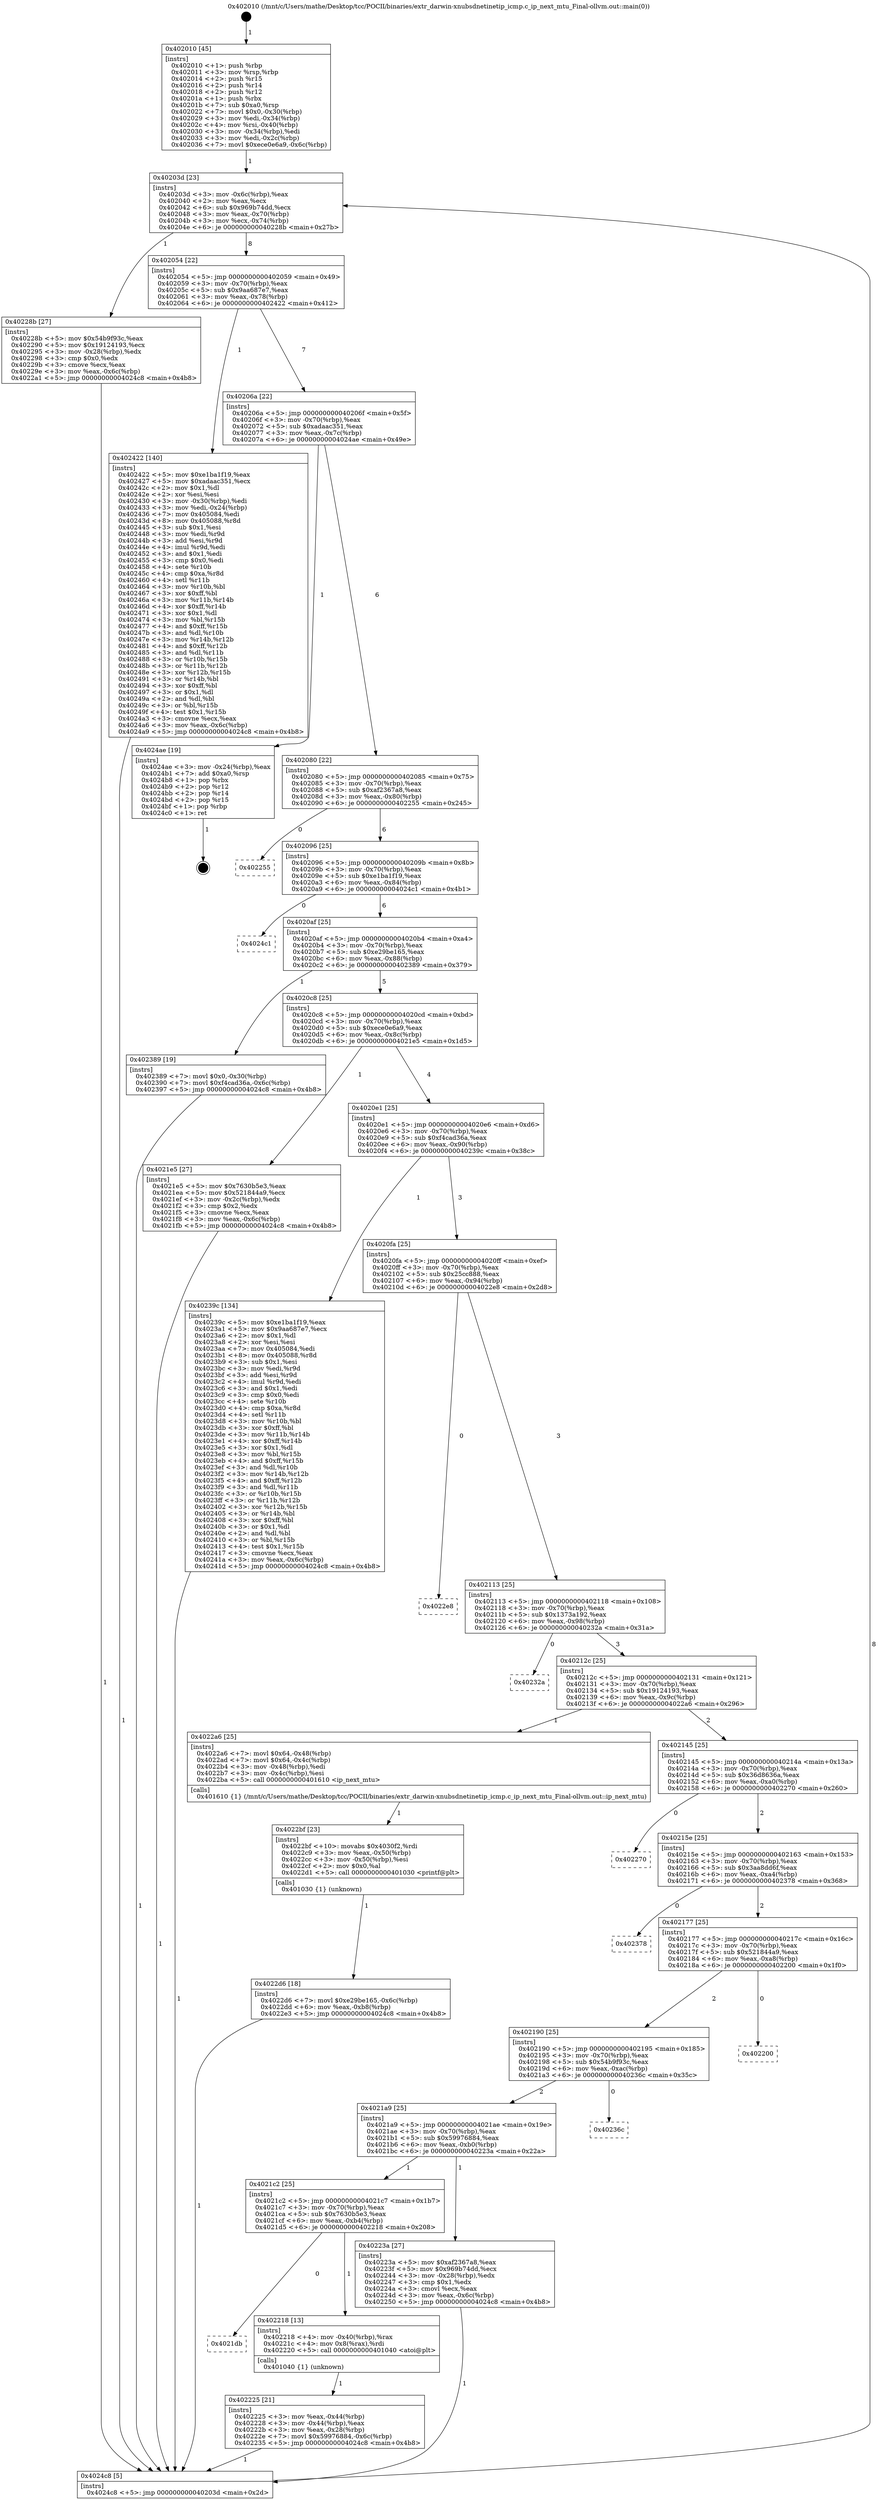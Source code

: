 digraph "0x402010" {
  label = "0x402010 (/mnt/c/Users/mathe/Desktop/tcc/POCII/binaries/extr_darwin-xnubsdnetinetip_icmp.c_ip_next_mtu_Final-ollvm.out::main(0))"
  labelloc = "t"
  node[shape=record]

  Entry [label="",width=0.3,height=0.3,shape=circle,fillcolor=black,style=filled]
  "0x40203d" [label="{
     0x40203d [23]\l
     | [instrs]\l
     &nbsp;&nbsp;0x40203d \<+3\>: mov -0x6c(%rbp),%eax\l
     &nbsp;&nbsp;0x402040 \<+2\>: mov %eax,%ecx\l
     &nbsp;&nbsp;0x402042 \<+6\>: sub $0x969b74dd,%ecx\l
     &nbsp;&nbsp;0x402048 \<+3\>: mov %eax,-0x70(%rbp)\l
     &nbsp;&nbsp;0x40204b \<+3\>: mov %ecx,-0x74(%rbp)\l
     &nbsp;&nbsp;0x40204e \<+6\>: je 000000000040228b \<main+0x27b\>\l
  }"]
  "0x40228b" [label="{
     0x40228b [27]\l
     | [instrs]\l
     &nbsp;&nbsp;0x40228b \<+5\>: mov $0x54b9f93c,%eax\l
     &nbsp;&nbsp;0x402290 \<+5\>: mov $0x19124193,%ecx\l
     &nbsp;&nbsp;0x402295 \<+3\>: mov -0x28(%rbp),%edx\l
     &nbsp;&nbsp;0x402298 \<+3\>: cmp $0x0,%edx\l
     &nbsp;&nbsp;0x40229b \<+3\>: cmove %ecx,%eax\l
     &nbsp;&nbsp;0x40229e \<+3\>: mov %eax,-0x6c(%rbp)\l
     &nbsp;&nbsp;0x4022a1 \<+5\>: jmp 00000000004024c8 \<main+0x4b8\>\l
  }"]
  "0x402054" [label="{
     0x402054 [22]\l
     | [instrs]\l
     &nbsp;&nbsp;0x402054 \<+5\>: jmp 0000000000402059 \<main+0x49\>\l
     &nbsp;&nbsp;0x402059 \<+3\>: mov -0x70(%rbp),%eax\l
     &nbsp;&nbsp;0x40205c \<+5\>: sub $0x9aa687e7,%eax\l
     &nbsp;&nbsp;0x402061 \<+3\>: mov %eax,-0x78(%rbp)\l
     &nbsp;&nbsp;0x402064 \<+6\>: je 0000000000402422 \<main+0x412\>\l
  }"]
  Exit [label="",width=0.3,height=0.3,shape=circle,fillcolor=black,style=filled,peripheries=2]
  "0x402422" [label="{
     0x402422 [140]\l
     | [instrs]\l
     &nbsp;&nbsp;0x402422 \<+5\>: mov $0xe1ba1f19,%eax\l
     &nbsp;&nbsp;0x402427 \<+5\>: mov $0xadaac351,%ecx\l
     &nbsp;&nbsp;0x40242c \<+2\>: mov $0x1,%dl\l
     &nbsp;&nbsp;0x40242e \<+2\>: xor %esi,%esi\l
     &nbsp;&nbsp;0x402430 \<+3\>: mov -0x30(%rbp),%edi\l
     &nbsp;&nbsp;0x402433 \<+3\>: mov %edi,-0x24(%rbp)\l
     &nbsp;&nbsp;0x402436 \<+7\>: mov 0x405084,%edi\l
     &nbsp;&nbsp;0x40243d \<+8\>: mov 0x405088,%r8d\l
     &nbsp;&nbsp;0x402445 \<+3\>: sub $0x1,%esi\l
     &nbsp;&nbsp;0x402448 \<+3\>: mov %edi,%r9d\l
     &nbsp;&nbsp;0x40244b \<+3\>: add %esi,%r9d\l
     &nbsp;&nbsp;0x40244e \<+4\>: imul %r9d,%edi\l
     &nbsp;&nbsp;0x402452 \<+3\>: and $0x1,%edi\l
     &nbsp;&nbsp;0x402455 \<+3\>: cmp $0x0,%edi\l
     &nbsp;&nbsp;0x402458 \<+4\>: sete %r10b\l
     &nbsp;&nbsp;0x40245c \<+4\>: cmp $0xa,%r8d\l
     &nbsp;&nbsp;0x402460 \<+4\>: setl %r11b\l
     &nbsp;&nbsp;0x402464 \<+3\>: mov %r10b,%bl\l
     &nbsp;&nbsp;0x402467 \<+3\>: xor $0xff,%bl\l
     &nbsp;&nbsp;0x40246a \<+3\>: mov %r11b,%r14b\l
     &nbsp;&nbsp;0x40246d \<+4\>: xor $0xff,%r14b\l
     &nbsp;&nbsp;0x402471 \<+3\>: xor $0x1,%dl\l
     &nbsp;&nbsp;0x402474 \<+3\>: mov %bl,%r15b\l
     &nbsp;&nbsp;0x402477 \<+4\>: and $0xff,%r15b\l
     &nbsp;&nbsp;0x40247b \<+3\>: and %dl,%r10b\l
     &nbsp;&nbsp;0x40247e \<+3\>: mov %r14b,%r12b\l
     &nbsp;&nbsp;0x402481 \<+4\>: and $0xff,%r12b\l
     &nbsp;&nbsp;0x402485 \<+3\>: and %dl,%r11b\l
     &nbsp;&nbsp;0x402488 \<+3\>: or %r10b,%r15b\l
     &nbsp;&nbsp;0x40248b \<+3\>: or %r11b,%r12b\l
     &nbsp;&nbsp;0x40248e \<+3\>: xor %r12b,%r15b\l
     &nbsp;&nbsp;0x402491 \<+3\>: or %r14b,%bl\l
     &nbsp;&nbsp;0x402494 \<+3\>: xor $0xff,%bl\l
     &nbsp;&nbsp;0x402497 \<+3\>: or $0x1,%dl\l
     &nbsp;&nbsp;0x40249a \<+2\>: and %dl,%bl\l
     &nbsp;&nbsp;0x40249c \<+3\>: or %bl,%r15b\l
     &nbsp;&nbsp;0x40249f \<+4\>: test $0x1,%r15b\l
     &nbsp;&nbsp;0x4024a3 \<+3\>: cmovne %ecx,%eax\l
     &nbsp;&nbsp;0x4024a6 \<+3\>: mov %eax,-0x6c(%rbp)\l
     &nbsp;&nbsp;0x4024a9 \<+5\>: jmp 00000000004024c8 \<main+0x4b8\>\l
  }"]
  "0x40206a" [label="{
     0x40206a [22]\l
     | [instrs]\l
     &nbsp;&nbsp;0x40206a \<+5\>: jmp 000000000040206f \<main+0x5f\>\l
     &nbsp;&nbsp;0x40206f \<+3\>: mov -0x70(%rbp),%eax\l
     &nbsp;&nbsp;0x402072 \<+5\>: sub $0xadaac351,%eax\l
     &nbsp;&nbsp;0x402077 \<+3\>: mov %eax,-0x7c(%rbp)\l
     &nbsp;&nbsp;0x40207a \<+6\>: je 00000000004024ae \<main+0x49e\>\l
  }"]
  "0x4022d6" [label="{
     0x4022d6 [18]\l
     | [instrs]\l
     &nbsp;&nbsp;0x4022d6 \<+7\>: movl $0xe29be165,-0x6c(%rbp)\l
     &nbsp;&nbsp;0x4022dd \<+6\>: mov %eax,-0xb8(%rbp)\l
     &nbsp;&nbsp;0x4022e3 \<+5\>: jmp 00000000004024c8 \<main+0x4b8\>\l
  }"]
  "0x4024ae" [label="{
     0x4024ae [19]\l
     | [instrs]\l
     &nbsp;&nbsp;0x4024ae \<+3\>: mov -0x24(%rbp),%eax\l
     &nbsp;&nbsp;0x4024b1 \<+7\>: add $0xa0,%rsp\l
     &nbsp;&nbsp;0x4024b8 \<+1\>: pop %rbx\l
     &nbsp;&nbsp;0x4024b9 \<+2\>: pop %r12\l
     &nbsp;&nbsp;0x4024bb \<+2\>: pop %r14\l
     &nbsp;&nbsp;0x4024bd \<+2\>: pop %r15\l
     &nbsp;&nbsp;0x4024bf \<+1\>: pop %rbp\l
     &nbsp;&nbsp;0x4024c0 \<+1\>: ret\l
  }"]
  "0x402080" [label="{
     0x402080 [22]\l
     | [instrs]\l
     &nbsp;&nbsp;0x402080 \<+5\>: jmp 0000000000402085 \<main+0x75\>\l
     &nbsp;&nbsp;0x402085 \<+3\>: mov -0x70(%rbp),%eax\l
     &nbsp;&nbsp;0x402088 \<+5\>: sub $0xaf2367a8,%eax\l
     &nbsp;&nbsp;0x40208d \<+3\>: mov %eax,-0x80(%rbp)\l
     &nbsp;&nbsp;0x402090 \<+6\>: je 0000000000402255 \<main+0x245\>\l
  }"]
  "0x4022bf" [label="{
     0x4022bf [23]\l
     | [instrs]\l
     &nbsp;&nbsp;0x4022bf \<+10\>: movabs $0x4030f2,%rdi\l
     &nbsp;&nbsp;0x4022c9 \<+3\>: mov %eax,-0x50(%rbp)\l
     &nbsp;&nbsp;0x4022cc \<+3\>: mov -0x50(%rbp),%esi\l
     &nbsp;&nbsp;0x4022cf \<+2\>: mov $0x0,%al\l
     &nbsp;&nbsp;0x4022d1 \<+5\>: call 0000000000401030 \<printf@plt\>\l
     | [calls]\l
     &nbsp;&nbsp;0x401030 \{1\} (unknown)\l
  }"]
  "0x402255" [label="{
     0x402255\l
  }", style=dashed]
  "0x402096" [label="{
     0x402096 [25]\l
     | [instrs]\l
     &nbsp;&nbsp;0x402096 \<+5\>: jmp 000000000040209b \<main+0x8b\>\l
     &nbsp;&nbsp;0x40209b \<+3\>: mov -0x70(%rbp),%eax\l
     &nbsp;&nbsp;0x40209e \<+5\>: sub $0xe1ba1f19,%eax\l
     &nbsp;&nbsp;0x4020a3 \<+6\>: mov %eax,-0x84(%rbp)\l
     &nbsp;&nbsp;0x4020a9 \<+6\>: je 00000000004024c1 \<main+0x4b1\>\l
  }"]
  "0x402225" [label="{
     0x402225 [21]\l
     | [instrs]\l
     &nbsp;&nbsp;0x402225 \<+3\>: mov %eax,-0x44(%rbp)\l
     &nbsp;&nbsp;0x402228 \<+3\>: mov -0x44(%rbp),%eax\l
     &nbsp;&nbsp;0x40222b \<+3\>: mov %eax,-0x28(%rbp)\l
     &nbsp;&nbsp;0x40222e \<+7\>: movl $0x59976884,-0x6c(%rbp)\l
     &nbsp;&nbsp;0x402235 \<+5\>: jmp 00000000004024c8 \<main+0x4b8\>\l
  }"]
  "0x4024c1" [label="{
     0x4024c1\l
  }", style=dashed]
  "0x4020af" [label="{
     0x4020af [25]\l
     | [instrs]\l
     &nbsp;&nbsp;0x4020af \<+5\>: jmp 00000000004020b4 \<main+0xa4\>\l
     &nbsp;&nbsp;0x4020b4 \<+3\>: mov -0x70(%rbp),%eax\l
     &nbsp;&nbsp;0x4020b7 \<+5\>: sub $0xe29be165,%eax\l
     &nbsp;&nbsp;0x4020bc \<+6\>: mov %eax,-0x88(%rbp)\l
     &nbsp;&nbsp;0x4020c2 \<+6\>: je 0000000000402389 \<main+0x379\>\l
  }"]
  "0x4021db" [label="{
     0x4021db\l
  }", style=dashed]
  "0x402389" [label="{
     0x402389 [19]\l
     | [instrs]\l
     &nbsp;&nbsp;0x402389 \<+7\>: movl $0x0,-0x30(%rbp)\l
     &nbsp;&nbsp;0x402390 \<+7\>: movl $0xf4cad36a,-0x6c(%rbp)\l
     &nbsp;&nbsp;0x402397 \<+5\>: jmp 00000000004024c8 \<main+0x4b8\>\l
  }"]
  "0x4020c8" [label="{
     0x4020c8 [25]\l
     | [instrs]\l
     &nbsp;&nbsp;0x4020c8 \<+5\>: jmp 00000000004020cd \<main+0xbd\>\l
     &nbsp;&nbsp;0x4020cd \<+3\>: mov -0x70(%rbp),%eax\l
     &nbsp;&nbsp;0x4020d0 \<+5\>: sub $0xece0e6a9,%eax\l
     &nbsp;&nbsp;0x4020d5 \<+6\>: mov %eax,-0x8c(%rbp)\l
     &nbsp;&nbsp;0x4020db \<+6\>: je 00000000004021e5 \<main+0x1d5\>\l
  }"]
  "0x402218" [label="{
     0x402218 [13]\l
     | [instrs]\l
     &nbsp;&nbsp;0x402218 \<+4\>: mov -0x40(%rbp),%rax\l
     &nbsp;&nbsp;0x40221c \<+4\>: mov 0x8(%rax),%rdi\l
     &nbsp;&nbsp;0x402220 \<+5\>: call 0000000000401040 \<atoi@plt\>\l
     | [calls]\l
     &nbsp;&nbsp;0x401040 \{1\} (unknown)\l
  }"]
  "0x4021e5" [label="{
     0x4021e5 [27]\l
     | [instrs]\l
     &nbsp;&nbsp;0x4021e5 \<+5\>: mov $0x7630b5e3,%eax\l
     &nbsp;&nbsp;0x4021ea \<+5\>: mov $0x521844a9,%ecx\l
     &nbsp;&nbsp;0x4021ef \<+3\>: mov -0x2c(%rbp),%edx\l
     &nbsp;&nbsp;0x4021f2 \<+3\>: cmp $0x2,%edx\l
     &nbsp;&nbsp;0x4021f5 \<+3\>: cmovne %ecx,%eax\l
     &nbsp;&nbsp;0x4021f8 \<+3\>: mov %eax,-0x6c(%rbp)\l
     &nbsp;&nbsp;0x4021fb \<+5\>: jmp 00000000004024c8 \<main+0x4b8\>\l
  }"]
  "0x4020e1" [label="{
     0x4020e1 [25]\l
     | [instrs]\l
     &nbsp;&nbsp;0x4020e1 \<+5\>: jmp 00000000004020e6 \<main+0xd6\>\l
     &nbsp;&nbsp;0x4020e6 \<+3\>: mov -0x70(%rbp),%eax\l
     &nbsp;&nbsp;0x4020e9 \<+5\>: sub $0xf4cad36a,%eax\l
     &nbsp;&nbsp;0x4020ee \<+6\>: mov %eax,-0x90(%rbp)\l
     &nbsp;&nbsp;0x4020f4 \<+6\>: je 000000000040239c \<main+0x38c\>\l
  }"]
  "0x4024c8" [label="{
     0x4024c8 [5]\l
     | [instrs]\l
     &nbsp;&nbsp;0x4024c8 \<+5\>: jmp 000000000040203d \<main+0x2d\>\l
  }"]
  "0x402010" [label="{
     0x402010 [45]\l
     | [instrs]\l
     &nbsp;&nbsp;0x402010 \<+1\>: push %rbp\l
     &nbsp;&nbsp;0x402011 \<+3\>: mov %rsp,%rbp\l
     &nbsp;&nbsp;0x402014 \<+2\>: push %r15\l
     &nbsp;&nbsp;0x402016 \<+2\>: push %r14\l
     &nbsp;&nbsp;0x402018 \<+2\>: push %r12\l
     &nbsp;&nbsp;0x40201a \<+1\>: push %rbx\l
     &nbsp;&nbsp;0x40201b \<+7\>: sub $0xa0,%rsp\l
     &nbsp;&nbsp;0x402022 \<+7\>: movl $0x0,-0x30(%rbp)\l
     &nbsp;&nbsp;0x402029 \<+3\>: mov %edi,-0x34(%rbp)\l
     &nbsp;&nbsp;0x40202c \<+4\>: mov %rsi,-0x40(%rbp)\l
     &nbsp;&nbsp;0x402030 \<+3\>: mov -0x34(%rbp),%edi\l
     &nbsp;&nbsp;0x402033 \<+3\>: mov %edi,-0x2c(%rbp)\l
     &nbsp;&nbsp;0x402036 \<+7\>: movl $0xece0e6a9,-0x6c(%rbp)\l
  }"]
  "0x4021c2" [label="{
     0x4021c2 [25]\l
     | [instrs]\l
     &nbsp;&nbsp;0x4021c2 \<+5\>: jmp 00000000004021c7 \<main+0x1b7\>\l
     &nbsp;&nbsp;0x4021c7 \<+3\>: mov -0x70(%rbp),%eax\l
     &nbsp;&nbsp;0x4021ca \<+5\>: sub $0x7630b5e3,%eax\l
     &nbsp;&nbsp;0x4021cf \<+6\>: mov %eax,-0xb4(%rbp)\l
     &nbsp;&nbsp;0x4021d5 \<+6\>: je 0000000000402218 \<main+0x208\>\l
  }"]
  "0x40239c" [label="{
     0x40239c [134]\l
     | [instrs]\l
     &nbsp;&nbsp;0x40239c \<+5\>: mov $0xe1ba1f19,%eax\l
     &nbsp;&nbsp;0x4023a1 \<+5\>: mov $0x9aa687e7,%ecx\l
     &nbsp;&nbsp;0x4023a6 \<+2\>: mov $0x1,%dl\l
     &nbsp;&nbsp;0x4023a8 \<+2\>: xor %esi,%esi\l
     &nbsp;&nbsp;0x4023aa \<+7\>: mov 0x405084,%edi\l
     &nbsp;&nbsp;0x4023b1 \<+8\>: mov 0x405088,%r8d\l
     &nbsp;&nbsp;0x4023b9 \<+3\>: sub $0x1,%esi\l
     &nbsp;&nbsp;0x4023bc \<+3\>: mov %edi,%r9d\l
     &nbsp;&nbsp;0x4023bf \<+3\>: add %esi,%r9d\l
     &nbsp;&nbsp;0x4023c2 \<+4\>: imul %r9d,%edi\l
     &nbsp;&nbsp;0x4023c6 \<+3\>: and $0x1,%edi\l
     &nbsp;&nbsp;0x4023c9 \<+3\>: cmp $0x0,%edi\l
     &nbsp;&nbsp;0x4023cc \<+4\>: sete %r10b\l
     &nbsp;&nbsp;0x4023d0 \<+4\>: cmp $0xa,%r8d\l
     &nbsp;&nbsp;0x4023d4 \<+4\>: setl %r11b\l
     &nbsp;&nbsp;0x4023d8 \<+3\>: mov %r10b,%bl\l
     &nbsp;&nbsp;0x4023db \<+3\>: xor $0xff,%bl\l
     &nbsp;&nbsp;0x4023de \<+3\>: mov %r11b,%r14b\l
     &nbsp;&nbsp;0x4023e1 \<+4\>: xor $0xff,%r14b\l
     &nbsp;&nbsp;0x4023e5 \<+3\>: xor $0x1,%dl\l
     &nbsp;&nbsp;0x4023e8 \<+3\>: mov %bl,%r15b\l
     &nbsp;&nbsp;0x4023eb \<+4\>: and $0xff,%r15b\l
     &nbsp;&nbsp;0x4023ef \<+3\>: and %dl,%r10b\l
     &nbsp;&nbsp;0x4023f2 \<+3\>: mov %r14b,%r12b\l
     &nbsp;&nbsp;0x4023f5 \<+4\>: and $0xff,%r12b\l
     &nbsp;&nbsp;0x4023f9 \<+3\>: and %dl,%r11b\l
     &nbsp;&nbsp;0x4023fc \<+3\>: or %r10b,%r15b\l
     &nbsp;&nbsp;0x4023ff \<+3\>: or %r11b,%r12b\l
     &nbsp;&nbsp;0x402402 \<+3\>: xor %r12b,%r15b\l
     &nbsp;&nbsp;0x402405 \<+3\>: or %r14b,%bl\l
     &nbsp;&nbsp;0x402408 \<+3\>: xor $0xff,%bl\l
     &nbsp;&nbsp;0x40240b \<+3\>: or $0x1,%dl\l
     &nbsp;&nbsp;0x40240e \<+2\>: and %dl,%bl\l
     &nbsp;&nbsp;0x402410 \<+3\>: or %bl,%r15b\l
     &nbsp;&nbsp;0x402413 \<+4\>: test $0x1,%r15b\l
     &nbsp;&nbsp;0x402417 \<+3\>: cmovne %ecx,%eax\l
     &nbsp;&nbsp;0x40241a \<+3\>: mov %eax,-0x6c(%rbp)\l
     &nbsp;&nbsp;0x40241d \<+5\>: jmp 00000000004024c8 \<main+0x4b8\>\l
  }"]
  "0x4020fa" [label="{
     0x4020fa [25]\l
     | [instrs]\l
     &nbsp;&nbsp;0x4020fa \<+5\>: jmp 00000000004020ff \<main+0xef\>\l
     &nbsp;&nbsp;0x4020ff \<+3\>: mov -0x70(%rbp),%eax\l
     &nbsp;&nbsp;0x402102 \<+5\>: sub $0x25cc888,%eax\l
     &nbsp;&nbsp;0x402107 \<+6\>: mov %eax,-0x94(%rbp)\l
     &nbsp;&nbsp;0x40210d \<+6\>: je 00000000004022e8 \<main+0x2d8\>\l
  }"]
  "0x40223a" [label="{
     0x40223a [27]\l
     | [instrs]\l
     &nbsp;&nbsp;0x40223a \<+5\>: mov $0xaf2367a8,%eax\l
     &nbsp;&nbsp;0x40223f \<+5\>: mov $0x969b74dd,%ecx\l
     &nbsp;&nbsp;0x402244 \<+3\>: mov -0x28(%rbp),%edx\l
     &nbsp;&nbsp;0x402247 \<+3\>: cmp $0x1,%edx\l
     &nbsp;&nbsp;0x40224a \<+3\>: cmovl %ecx,%eax\l
     &nbsp;&nbsp;0x40224d \<+3\>: mov %eax,-0x6c(%rbp)\l
     &nbsp;&nbsp;0x402250 \<+5\>: jmp 00000000004024c8 \<main+0x4b8\>\l
  }"]
  "0x4022e8" [label="{
     0x4022e8\l
  }", style=dashed]
  "0x402113" [label="{
     0x402113 [25]\l
     | [instrs]\l
     &nbsp;&nbsp;0x402113 \<+5\>: jmp 0000000000402118 \<main+0x108\>\l
     &nbsp;&nbsp;0x402118 \<+3\>: mov -0x70(%rbp),%eax\l
     &nbsp;&nbsp;0x40211b \<+5\>: sub $0x1373a192,%eax\l
     &nbsp;&nbsp;0x402120 \<+6\>: mov %eax,-0x98(%rbp)\l
     &nbsp;&nbsp;0x402126 \<+6\>: je 000000000040232a \<main+0x31a\>\l
  }"]
  "0x4021a9" [label="{
     0x4021a9 [25]\l
     | [instrs]\l
     &nbsp;&nbsp;0x4021a9 \<+5\>: jmp 00000000004021ae \<main+0x19e\>\l
     &nbsp;&nbsp;0x4021ae \<+3\>: mov -0x70(%rbp),%eax\l
     &nbsp;&nbsp;0x4021b1 \<+5\>: sub $0x59976884,%eax\l
     &nbsp;&nbsp;0x4021b6 \<+6\>: mov %eax,-0xb0(%rbp)\l
     &nbsp;&nbsp;0x4021bc \<+6\>: je 000000000040223a \<main+0x22a\>\l
  }"]
  "0x40232a" [label="{
     0x40232a\l
  }", style=dashed]
  "0x40212c" [label="{
     0x40212c [25]\l
     | [instrs]\l
     &nbsp;&nbsp;0x40212c \<+5\>: jmp 0000000000402131 \<main+0x121\>\l
     &nbsp;&nbsp;0x402131 \<+3\>: mov -0x70(%rbp),%eax\l
     &nbsp;&nbsp;0x402134 \<+5\>: sub $0x19124193,%eax\l
     &nbsp;&nbsp;0x402139 \<+6\>: mov %eax,-0x9c(%rbp)\l
     &nbsp;&nbsp;0x40213f \<+6\>: je 00000000004022a6 \<main+0x296\>\l
  }"]
  "0x40236c" [label="{
     0x40236c\l
  }", style=dashed]
  "0x4022a6" [label="{
     0x4022a6 [25]\l
     | [instrs]\l
     &nbsp;&nbsp;0x4022a6 \<+7\>: movl $0x64,-0x48(%rbp)\l
     &nbsp;&nbsp;0x4022ad \<+7\>: movl $0x64,-0x4c(%rbp)\l
     &nbsp;&nbsp;0x4022b4 \<+3\>: mov -0x48(%rbp),%edi\l
     &nbsp;&nbsp;0x4022b7 \<+3\>: mov -0x4c(%rbp),%esi\l
     &nbsp;&nbsp;0x4022ba \<+5\>: call 0000000000401610 \<ip_next_mtu\>\l
     | [calls]\l
     &nbsp;&nbsp;0x401610 \{1\} (/mnt/c/Users/mathe/Desktop/tcc/POCII/binaries/extr_darwin-xnubsdnetinetip_icmp.c_ip_next_mtu_Final-ollvm.out::ip_next_mtu)\l
  }"]
  "0x402145" [label="{
     0x402145 [25]\l
     | [instrs]\l
     &nbsp;&nbsp;0x402145 \<+5\>: jmp 000000000040214a \<main+0x13a\>\l
     &nbsp;&nbsp;0x40214a \<+3\>: mov -0x70(%rbp),%eax\l
     &nbsp;&nbsp;0x40214d \<+5\>: sub $0x36d8636a,%eax\l
     &nbsp;&nbsp;0x402152 \<+6\>: mov %eax,-0xa0(%rbp)\l
     &nbsp;&nbsp;0x402158 \<+6\>: je 0000000000402270 \<main+0x260\>\l
  }"]
  "0x402190" [label="{
     0x402190 [25]\l
     | [instrs]\l
     &nbsp;&nbsp;0x402190 \<+5\>: jmp 0000000000402195 \<main+0x185\>\l
     &nbsp;&nbsp;0x402195 \<+3\>: mov -0x70(%rbp),%eax\l
     &nbsp;&nbsp;0x402198 \<+5\>: sub $0x54b9f93c,%eax\l
     &nbsp;&nbsp;0x40219d \<+6\>: mov %eax,-0xac(%rbp)\l
     &nbsp;&nbsp;0x4021a3 \<+6\>: je 000000000040236c \<main+0x35c\>\l
  }"]
  "0x402270" [label="{
     0x402270\l
  }", style=dashed]
  "0x40215e" [label="{
     0x40215e [25]\l
     | [instrs]\l
     &nbsp;&nbsp;0x40215e \<+5\>: jmp 0000000000402163 \<main+0x153\>\l
     &nbsp;&nbsp;0x402163 \<+3\>: mov -0x70(%rbp),%eax\l
     &nbsp;&nbsp;0x402166 \<+5\>: sub $0x3aa8dd6f,%eax\l
     &nbsp;&nbsp;0x40216b \<+6\>: mov %eax,-0xa4(%rbp)\l
     &nbsp;&nbsp;0x402171 \<+6\>: je 0000000000402378 \<main+0x368\>\l
  }"]
  "0x402200" [label="{
     0x402200\l
  }", style=dashed]
  "0x402378" [label="{
     0x402378\l
  }", style=dashed]
  "0x402177" [label="{
     0x402177 [25]\l
     | [instrs]\l
     &nbsp;&nbsp;0x402177 \<+5\>: jmp 000000000040217c \<main+0x16c\>\l
     &nbsp;&nbsp;0x40217c \<+3\>: mov -0x70(%rbp),%eax\l
     &nbsp;&nbsp;0x40217f \<+5\>: sub $0x521844a9,%eax\l
     &nbsp;&nbsp;0x402184 \<+6\>: mov %eax,-0xa8(%rbp)\l
     &nbsp;&nbsp;0x40218a \<+6\>: je 0000000000402200 \<main+0x1f0\>\l
  }"]
  Entry -> "0x402010" [label=" 1"]
  "0x40203d" -> "0x40228b" [label=" 1"]
  "0x40203d" -> "0x402054" [label=" 8"]
  "0x4024ae" -> Exit [label=" 1"]
  "0x402054" -> "0x402422" [label=" 1"]
  "0x402054" -> "0x40206a" [label=" 7"]
  "0x402422" -> "0x4024c8" [label=" 1"]
  "0x40206a" -> "0x4024ae" [label=" 1"]
  "0x40206a" -> "0x402080" [label=" 6"]
  "0x40239c" -> "0x4024c8" [label=" 1"]
  "0x402080" -> "0x402255" [label=" 0"]
  "0x402080" -> "0x402096" [label=" 6"]
  "0x402389" -> "0x4024c8" [label=" 1"]
  "0x402096" -> "0x4024c1" [label=" 0"]
  "0x402096" -> "0x4020af" [label=" 6"]
  "0x4022d6" -> "0x4024c8" [label=" 1"]
  "0x4020af" -> "0x402389" [label=" 1"]
  "0x4020af" -> "0x4020c8" [label=" 5"]
  "0x4022bf" -> "0x4022d6" [label=" 1"]
  "0x4020c8" -> "0x4021e5" [label=" 1"]
  "0x4020c8" -> "0x4020e1" [label=" 4"]
  "0x4021e5" -> "0x4024c8" [label=" 1"]
  "0x402010" -> "0x40203d" [label=" 1"]
  "0x4024c8" -> "0x40203d" [label=" 8"]
  "0x4022a6" -> "0x4022bf" [label=" 1"]
  "0x4020e1" -> "0x40239c" [label=" 1"]
  "0x4020e1" -> "0x4020fa" [label=" 3"]
  "0x40223a" -> "0x4024c8" [label=" 1"]
  "0x4020fa" -> "0x4022e8" [label=" 0"]
  "0x4020fa" -> "0x402113" [label=" 3"]
  "0x402225" -> "0x4024c8" [label=" 1"]
  "0x402113" -> "0x40232a" [label=" 0"]
  "0x402113" -> "0x40212c" [label=" 3"]
  "0x4021c2" -> "0x4021db" [label=" 0"]
  "0x40212c" -> "0x4022a6" [label=" 1"]
  "0x40212c" -> "0x402145" [label=" 2"]
  "0x4021c2" -> "0x402218" [label=" 1"]
  "0x402145" -> "0x402270" [label=" 0"]
  "0x402145" -> "0x40215e" [label=" 2"]
  "0x4021a9" -> "0x4021c2" [label=" 1"]
  "0x40215e" -> "0x402378" [label=" 0"]
  "0x40215e" -> "0x402177" [label=" 2"]
  "0x4021a9" -> "0x40223a" [label=" 1"]
  "0x402177" -> "0x402200" [label=" 0"]
  "0x402177" -> "0x402190" [label=" 2"]
  "0x40228b" -> "0x4024c8" [label=" 1"]
  "0x402190" -> "0x40236c" [label=" 0"]
  "0x402190" -> "0x4021a9" [label=" 2"]
  "0x402218" -> "0x402225" [label=" 1"]
}
